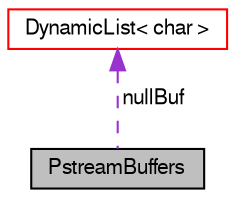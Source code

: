 digraph "PstreamBuffers"
{
  bgcolor="transparent";
  edge [fontname="FreeSans",fontsize="10",labelfontname="FreeSans",labelfontsize="10"];
  node [fontname="FreeSans",fontsize="10",shape=record];
  Node1 [label="PstreamBuffers",height=0.2,width=0.4,color="black", fillcolor="grey75", style="filled" fontcolor="black"];
  Node2 -> Node1 [dir="back",color="darkorchid3",fontsize="10",style="dashed",label=" nullBuf" ,fontname="FreeSans"];
  Node2 [label="DynamicList\< char \>",height=0.2,width=0.4,color="red",URL="$a00582.html"];
}
